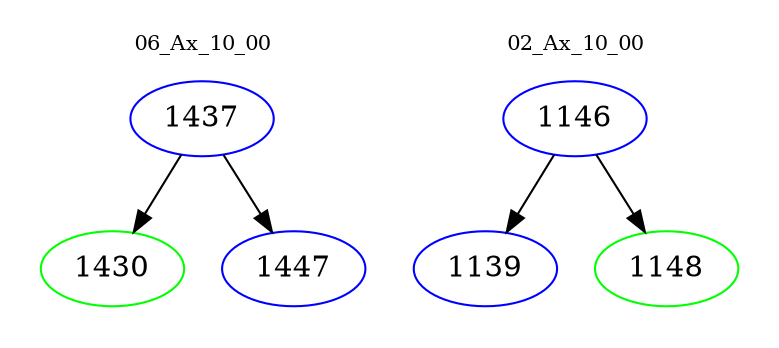 digraph{
subgraph cluster_0 {
color = white
label = "06_Ax_10_00";
fontsize=10;
T0_1437 [label="1437", color="blue"]
T0_1437 -> T0_1430 [color="black"]
T0_1430 [label="1430", color="green"]
T0_1437 -> T0_1447 [color="black"]
T0_1447 [label="1447", color="blue"]
}
subgraph cluster_1 {
color = white
label = "02_Ax_10_00";
fontsize=10;
T1_1146 [label="1146", color="blue"]
T1_1146 -> T1_1139 [color="black"]
T1_1139 [label="1139", color="blue"]
T1_1146 -> T1_1148 [color="black"]
T1_1148 [label="1148", color="green"]
}
}
